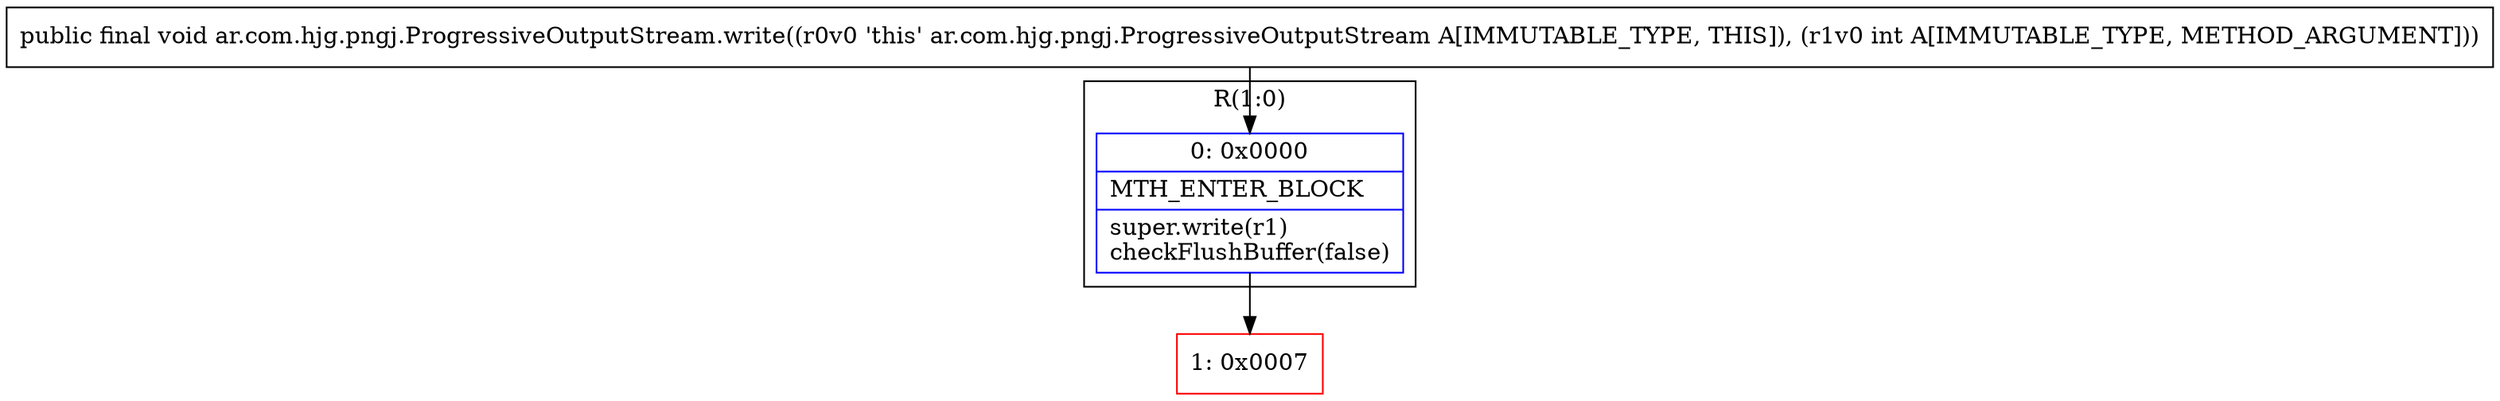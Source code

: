 digraph "CFG forar.com.hjg.pngj.ProgressiveOutputStream.write(I)V" {
subgraph cluster_Region_1732222763 {
label = "R(1:0)";
node [shape=record,color=blue];
Node_0 [shape=record,label="{0\:\ 0x0000|MTH_ENTER_BLOCK\l|super.write(r1)\lcheckFlushBuffer(false)\l}"];
}
Node_1 [shape=record,color=red,label="{1\:\ 0x0007}"];
MethodNode[shape=record,label="{public final void ar.com.hjg.pngj.ProgressiveOutputStream.write((r0v0 'this' ar.com.hjg.pngj.ProgressiveOutputStream A[IMMUTABLE_TYPE, THIS]), (r1v0 int A[IMMUTABLE_TYPE, METHOD_ARGUMENT])) }"];
MethodNode -> Node_0;
Node_0 -> Node_1;
}

